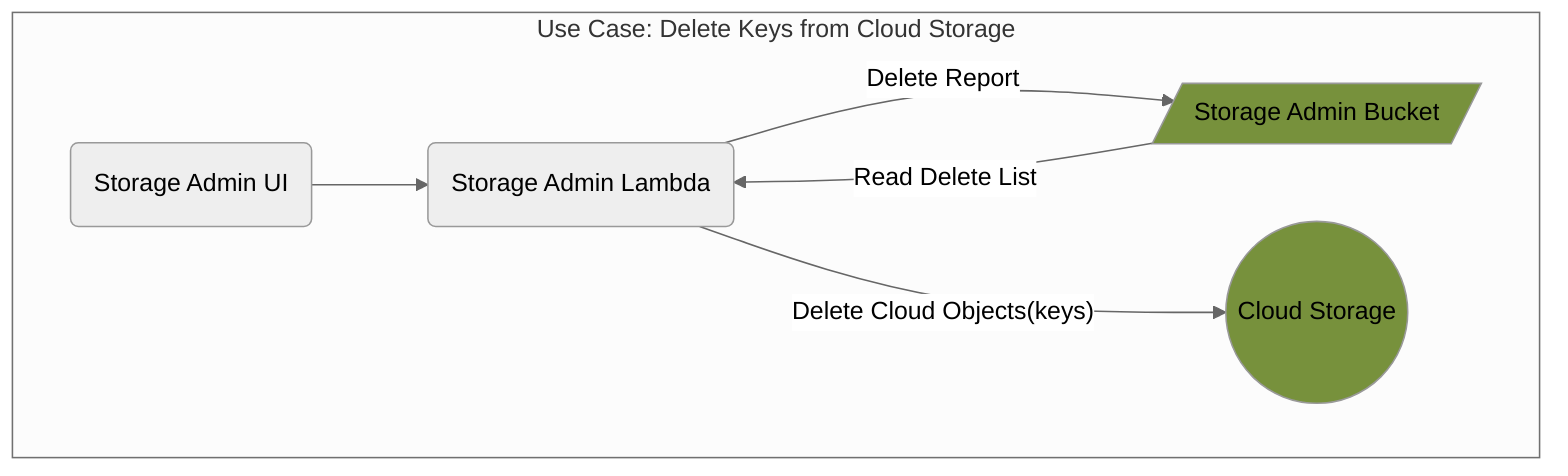 %%{init: {'theme': 'neutral', 'securityLevel': 'loose'}}%%
graph TD
  SAUI("Storage Admin UI")
  SA("Storage Admin Lambda")
  SABUCK[/"Storage Admin Bucket"/]
  CLOUD(("Cloud Storage"))

  subgraph "Use Case: Delete Keys from Cloud Storage"
    SAUI-->SA
    SABUCK-->|"Read Delete List"|SA
    SA-->|"Delete Cloud Objects(keys)"|CLOUD
    SA-->|"Delete Report"|SABUCK
  end

  style SABUCK fill:#77913C
  style CLOUD fill:#77913C
